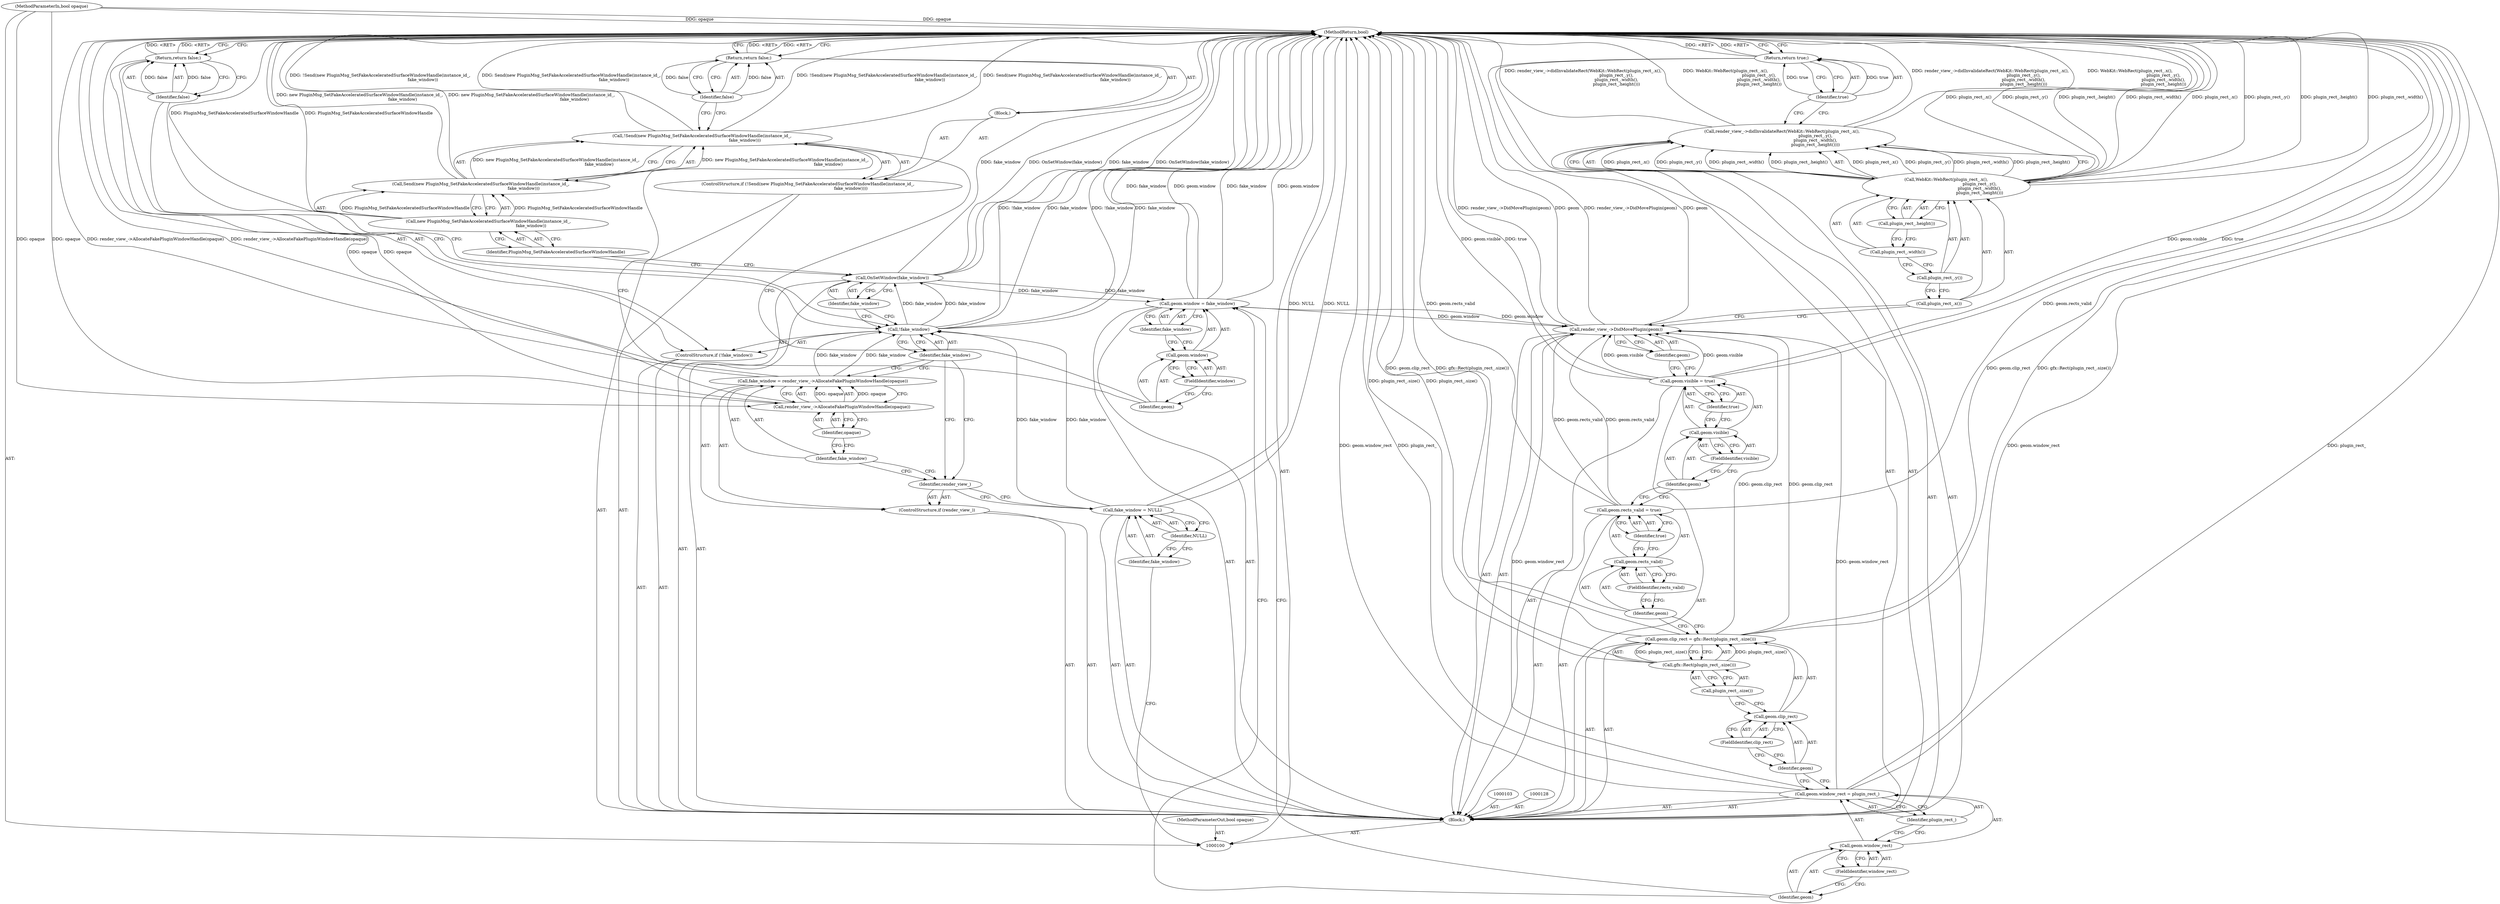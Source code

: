 digraph "0_Chrome_ee8d6fd30b022ac2c87b7a190c954e7bb3c9b21e_11" {
"1000165" [label="(MethodReturn,bool)"];
"1000101" [label="(MethodParameterIn,bool opaque)"];
"1000236" [label="(MethodParameterOut,bool opaque)"];
"1000102" [label="(Block,)"];
"1000127" [label="(Identifier,false)"];
"1000126" [label="(Return,return false;)"];
"1000133" [label="(Identifier,fake_window)"];
"1000129" [label="(Call,geom.window = fake_window)"];
"1000130" [label="(Call,geom.window)"];
"1000131" [label="(Identifier,geom)"];
"1000132" [label="(FieldIdentifier,window)"];
"1000138" [label="(Identifier,plugin_rect_)"];
"1000134" [label="(Call,geom.window_rect = plugin_rect_)"];
"1000135" [label="(Call,geom.window_rect)"];
"1000136" [label="(Identifier,geom)"];
"1000137" [label="(FieldIdentifier,window_rect)"];
"1000143" [label="(Call,gfx::Rect(plugin_rect_.size()))"];
"1000139" [label="(Call,geom.clip_rect = gfx::Rect(plugin_rect_.size()))"];
"1000140" [label="(Call,geom.clip_rect)"];
"1000141" [label="(Identifier,geom)"];
"1000144" [label="(Call,plugin_rect_.size())"];
"1000142" [label="(FieldIdentifier,clip_rect)"];
"1000149" [label="(Identifier,true)"];
"1000145" [label="(Call,geom.rects_valid = true)"];
"1000146" [label="(Call,geom.rects_valid)"];
"1000147" [label="(Identifier,geom)"];
"1000148" [label="(FieldIdentifier,rects_valid)"];
"1000154" [label="(Identifier,true)"];
"1000150" [label="(Call,geom.visible = true)"];
"1000151" [label="(Call,geom.visible)"];
"1000152" [label="(Identifier,geom)"];
"1000153" [label="(FieldIdentifier,visible)"];
"1000155" [label="(Call,render_view_->DidMovePlugin(geom))"];
"1000156" [label="(Identifier,geom)"];
"1000104" [label="(Call,fake_window = NULL)"];
"1000105" [label="(Identifier,fake_window)"];
"1000106" [label="(Identifier,NULL)"];
"1000157" [label="(Call,render_view_->didInvalidateRect(WebKit::WebRect(plugin_rect_.x(),\n                                                  plugin_rect_.y(),\n                                                  plugin_rect_.width(),\n                                                  plugin_rect_.height())))"];
"1000158" [label="(Call,WebKit::WebRect(plugin_rect_.x(),\n                                                  plugin_rect_.y(),\n                                                  plugin_rect_.width(),\n                                                  plugin_rect_.height()))"];
"1000159" [label="(Call,plugin_rect_.x())"];
"1000160" [label="(Call,plugin_rect_.y())"];
"1000161" [label="(Call,plugin_rect_.width())"];
"1000162" [label="(Call,plugin_rect_.height())"];
"1000163" [label="(Return,return true;)"];
"1000164" [label="(Identifier,true)"];
"1000107" [label="(ControlStructure,if (render_view_))"];
"1000108" [label="(Identifier,render_view_)"];
"1000111" [label="(Call,render_view_->AllocateFakePluginWindowHandle(opaque))"];
"1000109" [label="(Call,fake_window = render_view_->AllocateFakePluginWindowHandle(opaque))"];
"1000110" [label="(Identifier,fake_window)"];
"1000112" [label="(Identifier,opaque)"];
"1000113" [label="(ControlStructure,if (!fake_window))"];
"1000114" [label="(Call,!fake_window)"];
"1000115" [label="(Identifier,fake_window)"];
"1000117" [label="(Identifier,false)"];
"1000116" [label="(Return,return false;)"];
"1000119" [label="(Identifier,fake_window)"];
"1000118" [label="(Call,OnSetWindow(fake_window))"];
"1000123" [label="(Call,new PluginMsg_SetFakeAcceleratedSurfaceWindowHandle(instance_id_,\n                                                                fake_window))"];
"1000124" [label="(Identifier,PluginMsg_SetFakeAcceleratedSurfaceWindowHandle)"];
"1000120" [label="(ControlStructure,if (!Send(new PluginMsg_SetFakeAcceleratedSurfaceWindowHandle(instance_id_,\n                                                                fake_window))))"];
"1000121" [label="(Call,!Send(new PluginMsg_SetFakeAcceleratedSurfaceWindowHandle(instance_id_,\n                                                                fake_window)))"];
"1000122" [label="(Call,Send(new PluginMsg_SetFakeAcceleratedSurfaceWindowHandle(instance_id_,\n                                                                fake_window)))"];
"1000125" [label="(Block,)"];
"1000165" -> "1000100"  [label="AST: "];
"1000165" -> "1000116"  [label="CFG: "];
"1000165" -> "1000126"  [label="CFG: "];
"1000165" -> "1000163"  [label="CFG: "];
"1000158" -> "1000165"  [label="DDG: plugin_rect_.x()"];
"1000158" -> "1000165"  [label="DDG: plugin_rect_.y()"];
"1000158" -> "1000165"  [label="DDG: plugin_rect_.height()"];
"1000158" -> "1000165"  [label="DDG: plugin_rect_.width()"];
"1000129" -> "1000165"  [label="DDG: geom.window"];
"1000129" -> "1000165"  [label="DDG: fake_window"];
"1000150" -> "1000165"  [label="DDG: geom.visible"];
"1000150" -> "1000165"  [label="DDG: true"];
"1000157" -> "1000165"  [label="DDG: render_view_->didInvalidateRect(WebKit::WebRect(plugin_rect_.x(),\n                                                  plugin_rect_.y(),\n                                                  plugin_rect_.width(),\n                                                  plugin_rect_.height()))"];
"1000157" -> "1000165"  [label="DDG: WebKit::WebRect(plugin_rect_.x(),\n                                                  plugin_rect_.y(),\n                                                  plugin_rect_.width(),\n                                                  plugin_rect_.height())"];
"1000139" -> "1000165"  [label="DDG: geom.clip_rect"];
"1000139" -> "1000165"  [label="DDG: gfx::Rect(plugin_rect_.size())"];
"1000118" -> "1000165"  [label="DDG: OnSetWindow(fake_window)"];
"1000118" -> "1000165"  [label="DDG: fake_window"];
"1000123" -> "1000165"  [label="DDG: PluginMsg_SetFakeAcceleratedSurfaceWindowHandle"];
"1000114" -> "1000165"  [label="DDG: !fake_window"];
"1000114" -> "1000165"  [label="DDG: fake_window"];
"1000122" -> "1000165"  [label="DDG: new PluginMsg_SetFakeAcceleratedSurfaceWindowHandle(instance_id_,\n                                                                fake_window)"];
"1000155" -> "1000165"  [label="DDG: render_view_->DidMovePlugin(geom)"];
"1000155" -> "1000165"  [label="DDG: geom"];
"1000143" -> "1000165"  [label="DDG: plugin_rect_.size()"];
"1000121" -> "1000165"  [label="DDG: !Send(new PluginMsg_SetFakeAcceleratedSurfaceWindowHandle(instance_id_,\n                                                                fake_window))"];
"1000121" -> "1000165"  [label="DDG: Send(new PluginMsg_SetFakeAcceleratedSurfaceWindowHandle(instance_id_,\n                                                                fake_window))"];
"1000111" -> "1000165"  [label="DDG: opaque"];
"1000134" -> "1000165"  [label="DDG: geom.window_rect"];
"1000134" -> "1000165"  [label="DDG: plugin_rect_"];
"1000101" -> "1000165"  [label="DDG: opaque"];
"1000145" -> "1000165"  [label="DDG: geom.rects_valid"];
"1000109" -> "1000165"  [label="DDG: render_view_->AllocateFakePluginWindowHandle(opaque)"];
"1000104" -> "1000165"  [label="DDG: NULL"];
"1000116" -> "1000165"  [label="DDG: <RET>"];
"1000126" -> "1000165"  [label="DDG: <RET>"];
"1000163" -> "1000165"  [label="DDG: <RET>"];
"1000101" -> "1000100"  [label="AST: "];
"1000101" -> "1000165"  [label="DDG: opaque"];
"1000101" -> "1000111"  [label="DDG: opaque"];
"1000236" -> "1000100"  [label="AST: "];
"1000102" -> "1000100"  [label="AST: "];
"1000103" -> "1000102"  [label="AST: "];
"1000104" -> "1000102"  [label="AST: "];
"1000107" -> "1000102"  [label="AST: "];
"1000113" -> "1000102"  [label="AST: "];
"1000118" -> "1000102"  [label="AST: "];
"1000120" -> "1000102"  [label="AST: "];
"1000128" -> "1000102"  [label="AST: "];
"1000129" -> "1000102"  [label="AST: "];
"1000134" -> "1000102"  [label="AST: "];
"1000139" -> "1000102"  [label="AST: "];
"1000145" -> "1000102"  [label="AST: "];
"1000150" -> "1000102"  [label="AST: "];
"1000155" -> "1000102"  [label="AST: "];
"1000157" -> "1000102"  [label="AST: "];
"1000163" -> "1000102"  [label="AST: "];
"1000127" -> "1000126"  [label="AST: "];
"1000127" -> "1000121"  [label="CFG: "];
"1000126" -> "1000127"  [label="CFG: "];
"1000127" -> "1000126"  [label="DDG: false"];
"1000126" -> "1000125"  [label="AST: "];
"1000126" -> "1000127"  [label="CFG: "];
"1000127" -> "1000126"  [label="AST: "];
"1000165" -> "1000126"  [label="CFG: "];
"1000126" -> "1000165"  [label="DDG: <RET>"];
"1000127" -> "1000126"  [label="DDG: false"];
"1000133" -> "1000129"  [label="AST: "];
"1000133" -> "1000130"  [label="CFG: "];
"1000129" -> "1000133"  [label="CFG: "];
"1000129" -> "1000102"  [label="AST: "];
"1000129" -> "1000133"  [label="CFG: "];
"1000130" -> "1000129"  [label="AST: "];
"1000133" -> "1000129"  [label="AST: "];
"1000136" -> "1000129"  [label="CFG: "];
"1000129" -> "1000165"  [label="DDG: geom.window"];
"1000129" -> "1000165"  [label="DDG: fake_window"];
"1000118" -> "1000129"  [label="DDG: fake_window"];
"1000129" -> "1000155"  [label="DDG: geom.window"];
"1000130" -> "1000129"  [label="AST: "];
"1000130" -> "1000132"  [label="CFG: "];
"1000131" -> "1000130"  [label="AST: "];
"1000132" -> "1000130"  [label="AST: "];
"1000133" -> "1000130"  [label="CFG: "];
"1000131" -> "1000130"  [label="AST: "];
"1000131" -> "1000121"  [label="CFG: "];
"1000132" -> "1000131"  [label="CFG: "];
"1000132" -> "1000130"  [label="AST: "];
"1000132" -> "1000131"  [label="CFG: "];
"1000130" -> "1000132"  [label="CFG: "];
"1000138" -> "1000134"  [label="AST: "];
"1000138" -> "1000135"  [label="CFG: "];
"1000134" -> "1000138"  [label="CFG: "];
"1000134" -> "1000102"  [label="AST: "];
"1000134" -> "1000138"  [label="CFG: "];
"1000135" -> "1000134"  [label="AST: "];
"1000138" -> "1000134"  [label="AST: "];
"1000141" -> "1000134"  [label="CFG: "];
"1000134" -> "1000165"  [label="DDG: geom.window_rect"];
"1000134" -> "1000165"  [label="DDG: plugin_rect_"];
"1000134" -> "1000155"  [label="DDG: geom.window_rect"];
"1000135" -> "1000134"  [label="AST: "];
"1000135" -> "1000137"  [label="CFG: "];
"1000136" -> "1000135"  [label="AST: "];
"1000137" -> "1000135"  [label="AST: "];
"1000138" -> "1000135"  [label="CFG: "];
"1000136" -> "1000135"  [label="AST: "];
"1000136" -> "1000129"  [label="CFG: "];
"1000137" -> "1000136"  [label="CFG: "];
"1000137" -> "1000135"  [label="AST: "];
"1000137" -> "1000136"  [label="CFG: "];
"1000135" -> "1000137"  [label="CFG: "];
"1000143" -> "1000139"  [label="AST: "];
"1000143" -> "1000144"  [label="CFG: "];
"1000144" -> "1000143"  [label="AST: "];
"1000139" -> "1000143"  [label="CFG: "];
"1000143" -> "1000165"  [label="DDG: plugin_rect_.size()"];
"1000143" -> "1000139"  [label="DDG: plugin_rect_.size()"];
"1000139" -> "1000102"  [label="AST: "];
"1000139" -> "1000143"  [label="CFG: "];
"1000140" -> "1000139"  [label="AST: "];
"1000143" -> "1000139"  [label="AST: "];
"1000147" -> "1000139"  [label="CFG: "];
"1000139" -> "1000165"  [label="DDG: geom.clip_rect"];
"1000139" -> "1000165"  [label="DDG: gfx::Rect(plugin_rect_.size())"];
"1000143" -> "1000139"  [label="DDG: plugin_rect_.size()"];
"1000139" -> "1000155"  [label="DDG: geom.clip_rect"];
"1000140" -> "1000139"  [label="AST: "];
"1000140" -> "1000142"  [label="CFG: "];
"1000141" -> "1000140"  [label="AST: "];
"1000142" -> "1000140"  [label="AST: "];
"1000144" -> "1000140"  [label="CFG: "];
"1000141" -> "1000140"  [label="AST: "];
"1000141" -> "1000134"  [label="CFG: "];
"1000142" -> "1000141"  [label="CFG: "];
"1000144" -> "1000143"  [label="AST: "];
"1000144" -> "1000140"  [label="CFG: "];
"1000143" -> "1000144"  [label="CFG: "];
"1000142" -> "1000140"  [label="AST: "];
"1000142" -> "1000141"  [label="CFG: "];
"1000140" -> "1000142"  [label="CFG: "];
"1000149" -> "1000145"  [label="AST: "];
"1000149" -> "1000146"  [label="CFG: "];
"1000145" -> "1000149"  [label="CFG: "];
"1000145" -> "1000102"  [label="AST: "];
"1000145" -> "1000149"  [label="CFG: "];
"1000146" -> "1000145"  [label="AST: "];
"1000149" -> "1000145"  [label="AST: "];
"1000152" -> "1000145"  [label="CFG: "];
"1000145" -> "1000165"  [label="DDG: geom.rects_valid"];
"1000145" -> "1000155"  [label="DDG: geom.rects_valid"];
"1000146" -> "1000145"  [label="AST: "];
"1000146" -> "1000148"  [label="CFG: "];
"1000147" -> "1000146"  [label="AST: "];
"1000148" -> "1000146"  [label="AST: "];
"1000149" -> "1000146"  [label="CFG: "];
"1000147" -> "1000146"  [label="AST: "];
"1000147" -> "1000139"  [label="CFG: "];
"1000148" -> "1000147"  [label="CFG: "];
"1000148" -> "1000146"  [label="AST: "];
"1000148" -> "1000147"  [label="CFG: "];
"1000146" -> "1000148"  [label="CFG: "];
"1000154" -> "1000150"  [label="AST: "];
"1000154" -> "1000151"  [label="CFG: "];
"1000150" -> "1000154"  [label="CFG: "];
"1000150" -> "1000102"  [label="AST: "];
"1000150" -> "1000154"  [label="CFG: "];
"1000151" -> "1000150"  [label="AST: "];
"1000154" -> "1000150"  [label="AST: "];
"1000156" -> "1000150"  [label="CFG: "];
"1000150" -> "1000165"  [label="DDG: geom.visible"];
"1000150" -> "1000165"  [label="DDG: true"];
"1000150" -> "1000155"  [label="DDG: geom.visible"];
"1000151" -> "1000150"  [label="AST: "];
"1000151" -> "1000153"  [label="CFG: "];
"1000152" -> "1000151"  [label="AST: "];
"1000153" -> "1000151"  [label="AST: "];
"1000154" -> "1000151"  [label="CFG: "];
"1000152" -> "1000151"  [label="AST: "];
"1000152" -> "1000145"  [label="CFG: "];
"1000153" -> "1000152"  [label="CFG: "];
"1000153" -> "1000151"  [label="AST: "];
"1000153" -> "1000152"  [label="CFG: "];
"1000151" -> "1000153"  [label="CFG: "];
"1000155" -> "1000102"  [label="AST: "];
"1000155" -> "1000156"  [label="CFG: "];
"1000156" -> "1000155"  [label="AST: "];
"1000159" -> "1000155"  [label="CFG: "];
"1000155" -> "1000165"  [label="DDG: render_view_->DidMovePlugin(geom)"];
"1000155" -> "1000165"  [label="DDG: geom"];
"1000129" -> "1000155"  [label="DDG: geom.window"];
"1000150" -> "1000155"  [label="DDG: geom.visible"];
"1000139" -> "1000155"  [label="DDG: geom.clip_rect"];
"1000134" -> "1000155"  [label="DDG: geom.window_rect"];
"1000145" -> "1000155"  [label="DDG: geom.rects_valid"];
"1000156" -> "1000155"  [label="AST: "];
"1000156" -> "1000150"  [label="CFG: "];
"1000155" -> "1000156"  [label="CFG: "];
"1000104" -> "1000102"  [label="AST: "];
"1000104" -> "1000106"  [label="CFG: "];
"1000105" -> "1000104"  [label="AST: "];
"1000106" -> "1000104"  [label="AST: "];
"1000108" -> "1000104"  [label="CFG: "];
"1000104" -> "1000165"  [label="DDG: NULL"];
"1000104" -> "1000114"  [label="DDG: fake_window"];
"1000105" -> "1000104"  [label="AST: "];
"1000105" -> "1000100"  [label="CFG: "];
"1000106" -> "1000105"  [label="CFG: "];
"1000106" -> "1000104"  [label="AST: "];
"1000106" -> "1000105"  [label="CFG: "];
"1000104" -> "1000106"  [label="CFG: "];
"1000157" -> "1000102"  [label="AST: "];
"1000157" -> "1000158"  [label="CFG: "];
"1000158" -> "1000157"  [label="AST: "];
"1000164" -> "1000157"  [label="CFG: "];
"1000157" -> "1000165"  [label="DDG: render_view_->didInvalidateRect(WebKit::WebRect(plugin_rect_.x(),\n                                                  plugin_rect_.y(),\n                                                  plugin_rect_.width(),\n                                                  plugin_rect_.height()))"];
"1000157" -> "1000165"  [label="DDG: WebKit::WebRect(plugin_rect_.x(),\n                                                  plugin_rect_.y(),\n                                                  plugin_rect_.width(),\n                                                  plugin_rect_.height())"];
"1000158" -> "1000157"  [label="DDG: plugin_rect_.x()"];
"1000158" -> "1000157"  [label="DDG: plugin_rect_.y()"];
"1000158" -> "1000157"  [label="DDG: plugin_rect_.width()"];
"1000158" -> "1000157"  [label="DDG: plugin_rect_.height()"];
"1000158" -> "1000157"  [label="AST: "];
"1000158" -> "1000162"  [label="CFG: "];
"1000159" -> "1000158"  [label="AST: "];
"1000160" -> "1000158"  [label="AST: "];
"1000161" -> "1000158"  [label="AST: "];
"1000162" -> "1000158"  [label="AST: "];
"1000157" -> "1000158"  [label="CFG: "];
"1000158" -> "1000165"  [label="DDG: plugin_rect_.x()"];
"1000158" -> "1000165"  [label="DDG: plugin_rect_.y()"];
"1000158" -> "1000165"  [label="DDG: plugin_rect_.height()"];
"1000158" -> "1000165"  [label="DDG: plugin_rect_.width()"];
"1000158" -> "1000157"  [label="DDG: plugin_rect_.x()"];
"1000158" -> "1000157"  [label="DDG: plugin_rect_.y()"];
"1000158" -> "1000157"  [label="DDG: plugin_rect_.width()"];
"1000158" -> "1000157"  [label="DDG: plugin_rect_.height()"];
"1000159" -> "1000158"  [label="AST: "];
"1000159" -> "1000155"  [label="CFG: "];
"1000160" -> "1000159"  [label="CFG: "];
"1000160" -> "1000158"  [label="AST: "];
"1000160" -> "1000159"  [label="CFG: "];
"1000161" -> "1000160"  [label="CFG: "];
"1000161" -> "1000158"  [label="AST: "];
"1000161" -> "1000160"  [label="CFG: "];
"1000162" -> "1000161"  [label="CFG: "];
"1000162" -> "1000158"  [label="AST: "];
"1000162" -> "1000161"  [label="CFG: "];
"1000158" -> "1000162"  [label="CFG: "];
"1000163" -> "1000102"  [label="AST: "];
"1000163" -> "1000164"  [label="CFG: "];
"1000164" -> "1000163"  [label="AST: "];
"1000165" -> "1000163"  [label="CFG: "];
"1000163" -> "1000165"  [label="DDG: <RET>"];
"1000164" -> "1000163"  [label="DDG: true"];
"1000164" -> "1000163"  [label="AST: "];
"1000164" -> "1000157"  [label="CFG: "];
"1000163" -> "1000164"  [label="CFG: "];
"1000164" -> "1000163"  [label="DDG: true"];
"1000107" -> "1000102"  [label="AST: "];
"1000108" -> "1000107"  [label="AST: "];
"1000109" -> "1000107"  [label="AST: "];
"1000108" -> "1000107"  [label="AST: "];
"1000108" -> "1000104"  [label="CFG: "];
"1000110" -> "1000108"  [label="CFG: "];
"1000115" -> "1000108"  [label="CFG: "];
"1000111" -> "1000109"  [label="AST: "];
"1000111" -> "1000112"  [label="CFG: "];
"1000112" -> "1000111"  [label="AST: "];
"1000109" -> "1000111"  [label="CFG: "];
"1000111" -> "1000165"  [label="DDG: opaque"];
"1000111" -> "1000109"  [label="DDG: opaque"];
"1000101" -> "1000111"  [label="DDG: opaque"];
"1000109" -> "1000107"  [label="AST: "];
"1000109" -> "1000111"  [label="CFG: "];
"1000110" -> "1000109"  [label="AST: "];
"1000111" -> "1000109"  [label="AST: "];
"1000115" -> "1000109"  [label="CFG: "];
"1000109" -> "1000165"  [label="DDG: render_view_->AllocateFakePluginWindowHandle(opaque)"];
"1000111" -> "1000109"  [label="DDG: opaque"];
"1000109" -> "1000114"  [label="DDG: fake_window"];
"1000110" -> "1000109"  [label="AST: "];
"1000110" -> "1000108"  [label="CFG: "];
"1000112" -> "1000110"  [label="CFG: "];
"1000112" -> "1000111"  [label="AST: "];
"1000112" -> "1000110"  [label="CFG: "];
"1000111" -> "1000112"  [label="CFG: "];
"1000113" -> "1000102"  [label="AST: "];
"1000114" -> "1000113"  [label="AST: "];
"1000116" -> "1000113"  [label="AST: "];
"1000114" -> "1000113"  [label="AST: "];
"1000114" -> "1000115"  [label="CFG: "];
"1000115" -> "1000114"  [label="AST: "];
"1000117" -> "1000114"  [label="CFG: "];
"1000119" -> "1000114"  [label="CFG: "];
"1000114" -> "1000165"  [label="DDG: !fake_window"];
"1000114" -> "1000165"  [label="DDG: fake_window"];
"1000104" -> "1000114"  [label="DDG: fake_window"];
"1000109" -> "1000114"  [label="DDG: fake_window"];
"1000114" -> "1000118"  [label="DDG: fake_window"];
"1000115" -> "1000114"  [label="AST: "];
"1000115" -> "1000109"  [label="CFG: "];
"1000115" -> "1000108"  [label="CFG: "];
"1000114" -> "1000115"  [label="CFG: "];
"1000117" -> "1000116"  [label="AST: "];
"1000117" -> "1000114"  [label="CFG: "];
"1000116" -> "1000117"  [label="CFG: "];
"1000117" -> "1000116"  [label="DDG: false"];
"1000116" -> "1000113"  [label="AST: "];
"1000116" -> "1000117"  [label="CFG: "];
"1000117" -> "1000116"  [label="AST: "];
"1000165" -> "1000116"  [label="CFG: "];
"1000116" -> "1000165"  [label="DDG: <RET>"];
"1000117" -> "1000116"  [label="DDG: false"];
"1000119" -> "1000118"  [label="AST: "];
"1000119" -> "1000114"  [label="CFG: "];
"1000118" -> "1000119"  [label="CFG: "];
"1000118" -> "1000102"  [label="AST: "];
"1000118" -> "1000119"  [label="CFG: "];
"1000119" -> "1000118"  [label="AST: "];
"1000124" -> "1000118"  [label="CFG: "];
"1000118" -> "1000165"  [label="DDG: OnSetWindow(fake_window)"];
"1000118" -> "1000165"  [label="DDG: fake_window"];
"1000114" -> "1000118"  [label="DDG: fake_window"];
"1000118" -> "1000129"  [label="DDG: fake_window"];
"1000123" -> "1000122"  [label="AST: "];
"1000123" -> "1000124"  [label="CFG: "];
"1000124" -> "1000123"  [label="AST: "];
"1000122" -> "1000123"  [label="CFG: "];
"1000123" -> "1000165"  [label="DDG: PluginMsg_SetFakeAcceleratedSurfaceWindowHandle"];
"1000123" -> "1000122"  [label="DDG: PluginMsg_SetFakeAcceleratedSurfaceWindowHandle"];
"1000124" -> "1000123"  [label="AST: "];
"1000124" -> "1000118"  [label="CFG: "];
"1000123" -> "1000124"  [label="CFG: "];
"1000120" -> "1000102"  [label="AST: "];
"1000121" -> "1000120"  [label="AST: "];
"1000125" -> "1000120"  [label="AST: "];
"1000121" -> "1000120"  [label="AST: "];
"1000121" -> "1000122"  [label="CFG: "];
"1000122" -> "1000121"  [label="AST: "];
"1000127" -> "1000121"  [label="CFG: "];
"1000131" -> "1000121"  [label="CFG: "];
"1000121" -> "1000165"  [label="DDG: !Send(new PluginMsg_SetFakeAcceleratedSurfaceWindowHandle(instance_id_,\n                                                                fake_window))"];
"1000121" -> "1000165"  [label="DDG: Send(new PluginMsg_SetFakeAcceleratedSurfaceWindowHandle(instance_id_,\n                                                                fake_window))"];
"1000122" -> "1000121"  [label="DDG: new PluginMsg_SetFakeAcceleratedSurfaceWindowHandle(instance_id_,\n                                                                fake_window)"];
"1000122" -> "1000121"  [label="AST: "];
"1000122" -> "1000123"  [label="CFG: "];
"1000123" -> "1000122"  [label="AST: "];
"1000121" -> "1000122"  [label="CFG: "];
"1000122" -> "1000165"  [label="DDG: new PluginMsg_SetFakeAcceleratedSurfaceWindowHandle(instance_id_,\n                                                                fake_window)"];
"1000122" -> "1000121"  [label="DDG: new PluginMsg_SetFakeAcceleratedSurfaceWindowHandle(instance_id_,\n                                                                fake_window)"];
"1000123" -> "1000122"  [label="DDG: PluginMsg_SetFakeAcceleratedSurfaceWindowHandle"];
"1000125" -> "1000120"  [label="AST: "];
"1000126" -> "1000125"  [label="AST: "];
}
